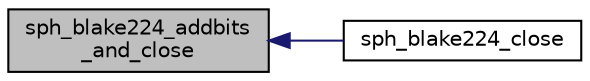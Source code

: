 digraph "sph_blake224_addbits_and_close"
{
  edge [fontname="Helvetica",fontsize="10",labelfontname="Helvetica",labelfontsize="10"];
  node [fontname="Helvetica",fontsize="10",shape=record];
  rankdir="LR";
  Node3 [label="sph_blake224_addbits\l_and_close",height=0.2,width=0.4,color="black", fillcolor="grey75", style="filled", fontcolor="black"];
  Node3 -> Node4 [dir="back",color="midnightblue",fontsize="10",style="solid",fontname="Helvetica"];
  Node4 [label="sph_blake224_close",height=0.2,width=0.4,color="black", fillcolor="white", style="filled",URL="$sph__blake_8h.html#a09ade0b15ff7b741201920d7d65f6dab",tooltip="Terminate the current BLAKE-224 computation and output the result into the provided buffer..."];
}
